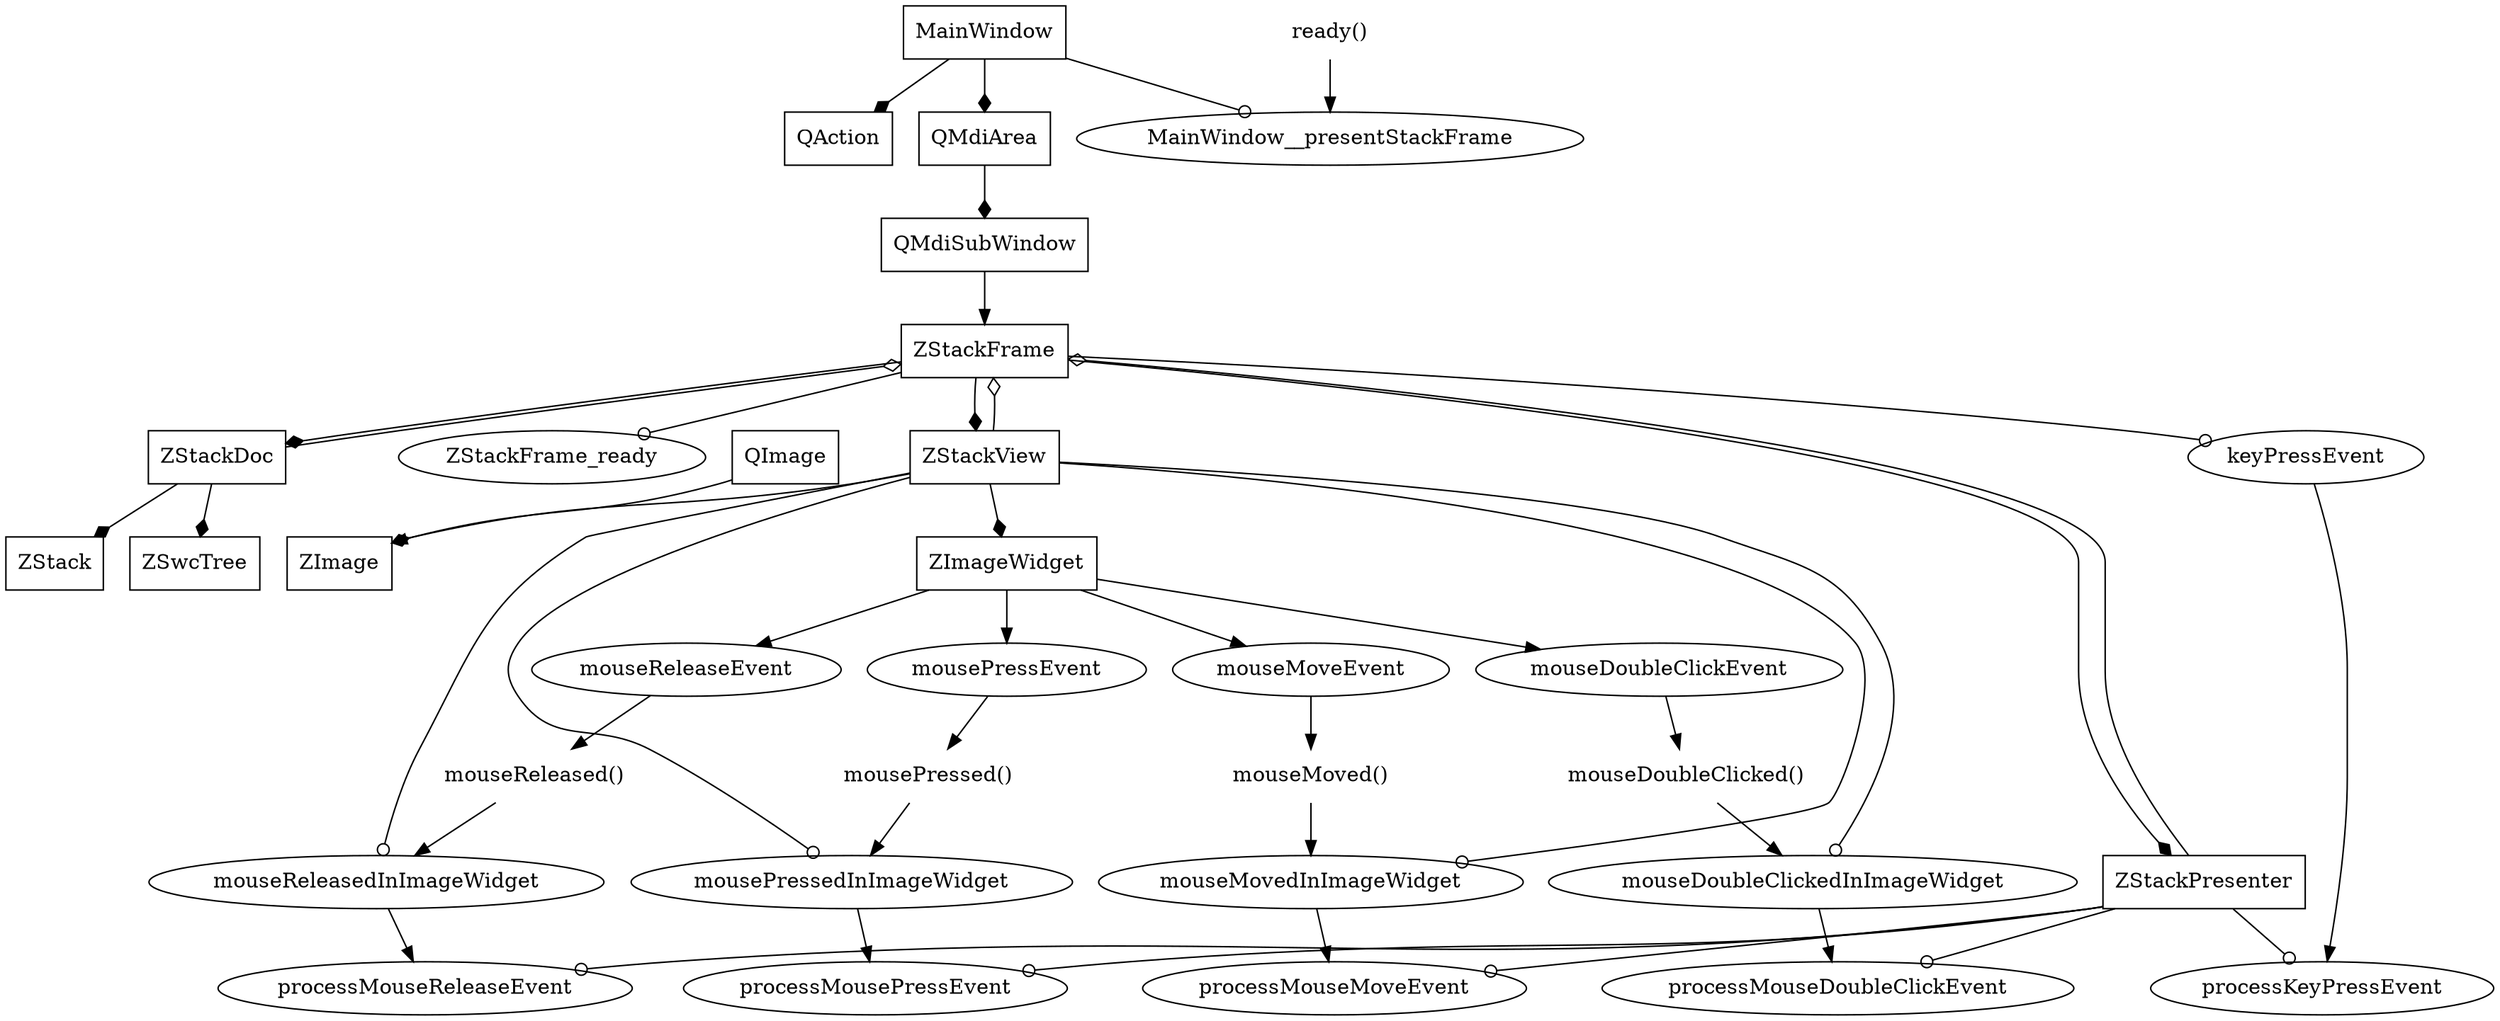 digraph G {
  MainWindow [shape = box];
  QMdiArea [shape = box];
  QMdiSubWindow [shape = box];
  ZStackFrame [shape = box];
  ZStackView [shape = box];
  ZStackDoc [shape = box];
  ZStackPresenter [shape = box];
  QAction [shape = box];
  ZStack [shape = box];
  ZSwcTree [shape = box];
  QImage [shape = box];
  ZImage [shape = box];
  ZImageWidget [shape = box];
  ZImageWidget_mouseReleased [shape = none, label = "mouseReleased()"];
  ZImageWidget_mousePressed [shape = none, label = "mousePressed()"];
  ZImageWidget_mouseMoved [shape = none, label = "mouseMoved()"];
  ZImageWidget_mouseDoubleClicked [shape = none, label = "mouseDoubleClicked()"];
  ZStackFrame__ready [shape = none, label = "ready()"];
  MainWindow -> QMdiArea [arrowhead = diamond];
  QMdiSubWindow -> ZStackFrame;
  QMdiArea -> QMdiSubWindow [arrowhead = diamond];
  ZStackFrame -> ZStackView [arrowhead = diamond];
  ZStackView -> ZStackFrame [arrowhead = odiamond];
  ZStackPresenter -> ZStackFrame [arrowhead = odiamond];
  ZStackFrame -> ZStackDoc [arrowhead = diamond];
  ZStackDoc -> ZStackFrame [arrowhead = odiamond];
  ZStackFrame -> ZStackPresenter [arrowhead = diamond];
  MainWindow -> QAction [arrowhead = diamond];
  ZStackDoc -> ZStack [arrowhead = diamond];
  ZStackDoc -> ZSwcTree [arrowhead = diamond];
  ZStackView -> ZImage [arrowhead = diamond];
  ZStackView -> ZImageWidget [arrowhead = diamond];
  ZStackView -> mouseReleasedInImageWidget [arrowhead = odot];
  ZStackView -> mousePressedInImageWidget [arrowhead = odot];
  ZStackView -> mouseMovedInImageWidget [arrowhead = odot];
  ZStackView -> mouseDoubleClickedInImageWidget [arrowhead = odot];
  QImage -> ZImage;
  ZStackPresenter -> processMouseReleaseEvent [arrowhead = odot];
  ZStackPresenter -> processMousePressEvent [arrowhead = odot];
  ZStackPresenter -> processMouseMoveEvent [arrowhead = odot];
  ZStackPresenter -> processMouseDoubleClickEvent [arrowhead = odot];
  mouseReleasedInImageWidget -> processMouseReleaseEvent;
  mousePressedInImageWidget -> processMousePressEvent;
  mouseMovedInImageWidget -> processMouseMoveEvent;
  mouseDoubleClickedInImageWidget -> processMouseDoubleClickEvent;
  ZImageWidget -> mouseReleaseEvent;
  mouseReleaseEvent -> ZImageWidget_mouseReleased;
  ZImageWidget_mouseReleased -> mouseReleasedInImageWidget;
  ZImageWidget -> mousePressEvent;
  mousePressEvent -> ZImageWidget_mousePressed;
  ZImageWidget_mousePressed -> mousePressedInImageWidget;
  ZImageWidget -> mouseMoveEvent;
  mouseMoveEvent -> ZImageWidget_mouseMoved;
  ZImageWidget_mouseMoved -> mouseMovedInImageWidget;
  ZImageWidget -> mouseDoubleClickEvent;
  mouseDoubleClickEvent -> ZImageWidget_mouseDoubleClicked;
  ZImageWidget_mouseDoubleClicked -> mouseDoubleClickedInImageWidget;
  ZStackPresenter -> processKeyPressEvent [arrowhead = odot];
  ZStackFrame -> keyPressEvent [arrowhead = odot];
  keyPressEvent -> processKeyPressEvent;
  ZStackFrame__ready -> MainWindow__presentStackFrame;
  MainWindow -> MainWindow__presentStackFrame [arrowhead = odot];
  ZStackFrame -> ZStackFrame_ready [arrowhead = odot];
}
